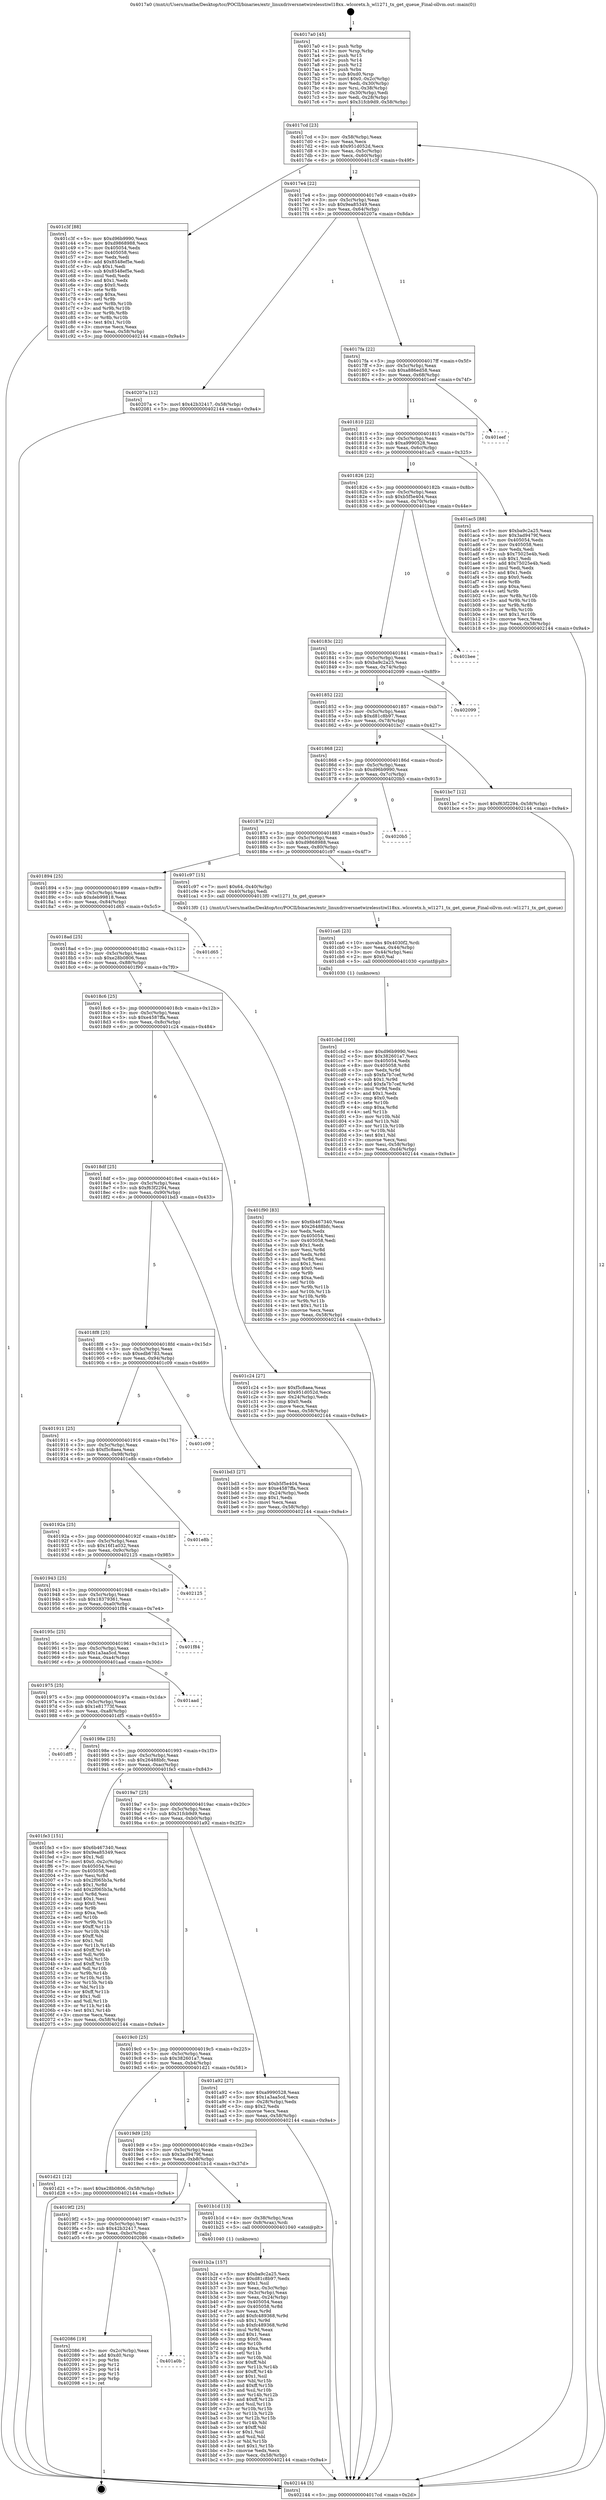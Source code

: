 digraph "0x4017a0" {
  label = "0x4017a0 (/mnt/c/Users/mathe/Desktop/tcc/POCII/binaries/extr_linuxdriversnetwirelesstiwl18xx..wlcoretx.h_wl1271_tx_get_queue_Final-ollvm.out::main(0))"
  labelloc = "t"
  node[shape=record]

  Entry [label="",width=0.3,height=0.3,shape=circle,fillcolor=black,style=filled]
  "0x4017cd" [label="{
     0x4017cd [23]\l
     | [instrs]\l
     &nbsp;&nbsp;0x4017cd \<+3\>: mov -0x58(%rbp),%eax\l
     &nbsp;&nbsp;0x4017d0 \<+2\>: mov %eax,%ecx\l
     &nbsp;&nbsp;0x4017d2 \<+6\>: sub $0x951d052d,%ecx\l
     &nbsp;&nbsp;0x4017d8 \<+3\>: mov %eax,-0x5c(%rbp)\l
     &nbsp;&nbsp;0x4017db \<+3\>: mov %ecx,-0x60(%rbp)\l
     &nbsp;&nbsp;0x4017de \<+6\>: je 0000000000401c3f \<main+0x49f\>\l
  }"]
  "0x401c3f" [label="{
     0x401c3f [88]\l
     | [instrs]\l
     &nbsp;&nbsp;0x401c3f \<+5\>: mov $0xd96b9990,%eax\l
     &nbsp;&nbsp;0x401c44 \<+5\>: mov $0xd9868988,%ecx\l
     &nbsp;&nbsp;0x401c49 \<+7\>: mov 0x405054,%edx\l
     &nbsp;&nbsp;0x401c50 \<+7\>: mov 0x405058,%esi\l
     &nbsp;&nbsp;0x401c57 \<+2\>: mov %edx,%edi\l
     &nbsp;&nbsp;0x401c59 \<+6\>: add $0x8548ef5e,%edi\l
     &nbsp;&nbsp;0x401c5f \<+3\>: sub $0x1,%edi\l
     &nbsp;&nbsp;0x401c62 \<+6\>: sub $0x8548ef5e,%edi\l
     &nbsp;&nbsp;0x401c68 \<+3\>: imul %edi,%edx\l
     &nbsp;&nbsp;0x401c6b \<+3\>: and $0x1,%edx\l
     &nbsp;&nbsp;0x401c6e \<+3\>: cmp $0x0,%edx\l
     &nbsp;&nbsp;0x401c71 \<+4\>: sete %r8b\l
     &nbsp;&nbsp;0x401c75 \<+3\>: cmp $0xa,%esi\l
     &nbsp;&nbsp;0x401c78 \<+4\>: setl %r9b\l
     &nbsp;&nbsp;0x401c7c \<+3\>: mov %r8b,%r10b\l
     &nbsp;&nbsp;0x401c7f \<+3\>: and %r9b,%r10b\l
     &nbsp;&nbsp;0x401c82 \<+3\>: xor %r9b,%r8b\l
     &nbsp;&nbsp;0x401c85 \<+3\>: or %r8b,%r10b\l
     &nbsp;&nbsp;0x401c88 \<+4\>: test $0x1,%r10b\l
     &nbsp;&nbsp;0x401c8c \<+3\>: cmovne %ecx,%eax\l
     &nbsp;&nbsp;0x401c8f \<+3\>: mov %eax,-0x58(%rbp)\l
     &nbsp;&nbsp;0x401c92 \<+5\>: jmp 0000000000402144 \<main+0x9a4\>\l
  }"]
  "0x4017e4" [label="{
     0x4017e4 [22]\l
     | [instrs]\l
     &nbsp;&nbsp;0x4017e4 \<+5\>: jmp 00000000004017e9 \<main+0x49\>\l
     &nbsp;&nbsp;0x4017e9 \<+3\>: mov -0x5c(%rbp),%eax\l
     &nbsp;&nbsp;0x4017ec \<+5\>: sub $0x9ea85349,%eax\l
     &nbsp;&nbsp;0x4017f1 \<+3\>: mov %eax,-0x64(%rbp)\l
     &nbsp;&nbsp;0x4017f4 \<+6\>: je 000000000040207a \<main+0x8da\>\l
  }"]
  Exit [label="",width=0.3,height=0.3,shape=circle,fillcolor=black,style=filled,peripheries=2]
  "0x40207a" [label="{
     0x40207a [12]\l
     | [instrs]\l
     &nbsp;&nbsp;0x40207a \<+7\>: movl $0x42b32417,-0x58(%rbp)\l
     &nbsp;&nbsp;0x402081 \<+5\>: jmp 0000000000402144 \<main+0x9a4\>\l
  }"]
  "0x4017fa" [label="{
     0x4017fa [22]\l
     | [instrs]\l
     &nbsp;&nbsp;0x4017fa \<+5\>: jmp 00000000004017ff \<main+0x5f\>\l
     &nbsp;&nbsp;0x4017ff \<+3\>: mov -0x5c(%rbp),%eax\l
     &nbsp;&nbsp;0x401802 \<+5\>: sub $0xa886ed58,%eax\l
     &nbsp;&nbsp;0x401807 \<+3\>: mov %eax,-0x68(%rbp)\l
     &nbsp;&nbsp;0x40180a \<+6\>: je 0000000000401eef \<main+0x74f\>\l
  }"]
  "0x401a0b" [label="{
     0x401a0b\l
  }", style=dashed]
  "0x401eef" [label="{
     0x401eef\l
  }", style=dashed]
  "0x401810" [label="{
     0x401810 [22]\l
     | [instrs]\l
     &nbsp;&nbsp;0x401810 \<+5\>: jmp 0000000000401815 \<main+0x75\>\l
     &nbsp;&nbsp;0x401815 \<+3\>: mov -0x5c(%rbp),%eax\l
     &nbsp;&nbsp;0x401818 \<+5\>: sub $0xa9990528,%eax\l
     &nbsp;&nbsp;0x40181d \<+3\>: mov %eax,-0x6c(%rbp)\l
     &nbsp;&nbsp;0x401820 \<+6\>: je 0000000000401ac5 \<main+0x325\>\l
  }"]
  "0x402086" [label="{
     0x402086 [19]\l
     | [instrs]\l
     &nbsp;&nbsp;0x402086 \<+3\>: mov -0x2c(%rbp),%eax\l
     &nbsp;&nbsp;0x402089 \<+7\>: add $0xd0,%rsp\l
     &nbsp;&nbsp;0x402090 \<+1\>: pop %rbx\l
     &nbsp;&nbsp;0x402091 \<+2\>: pop %r12\l
     &nbsp;&nbsp;0x402093 \<+2\>: pop %r14\l
     &nbsp;&nbsp;0x402095 \<+2\>: pop %r15\l
     &nbsp;&nbsp;0x402097 \<+1\>: pop %rbp\l
     &nbsp;&nbsp;0x402098 \<+1\>: ret\l
  }"]
  "0x401ac5" [label="{
     0x401ac5 [88]\l
     | [instrs]\l
     &nbsp;&nbsp;0x401ac5 \<+5\>: mov $0xba9c2a25,%eax\l
     &nbsp;&nbsp;0x401aca \<+5\>: mov $0x3ad9479f,%ecx\l
     &nbsp;&nbsp;0x401acf \<+7\>: mov 0x405054,%edx\l
     &nbsp;&nbsp;0x401ad6 \<+7\>: mov 0x405058,%esi\l
     &nbsp;&nbsp;0x401add \<+2\>: mov %edx,%edi\l
     &nbsp;&nbsp;0x401adf \<+6\>: sub $0x75025e4b,%edi\l
     &nbsp;&nbsp;0x401ae5 \<+3\>: sub $0x1,%edi\l
     &nbsp;&nbsp;0x401ae8 \<+6\>: add $0x75025e4b,%edi\l
     &nbsp;&nbsp;0x401aee \<+3\>: imul %edi,%edx\l
     &nbsp;&nbsp;0x401af1 \<+3\>: and $0x1,%edx\l
     &nbsp;&nbsp;0x401af4 \<+3\>: cmp $0x0,%edx\l
     &nbsp;&nbsp;0x401af7 \<+4\>: sete %r8b\l
     &nbsp;&nbsp;0x401afb \<+3\>: cmp $0xa,%esi\l
     &nbsp;&nbsp;0x401afe \<+4\>: setl %r9b\l
     &nbsp;&nbsp;0x401b02 \<+3\>: mov %r8b,%r10b\l
     &nbsp;&nbsp;0x401b05 \<+3\>: and %r9b,%r10b\l
     &nbsp;&nbsp;0x401b08 \<+3\>: xor %r9b,%r8b\l
     &nbsp;&nbsp;0x401b0b \<+3\>: or %r8b,%r10b\l
     &nbsp;&nbsp;0x401b0e \<+4\>: test $0x1,%r10b\l
     &nbsp;&nbsp;0x401b12 \<+3\>: cmovne %ecx,%eax\l
     &nbsp;&nbsp;0x401b15 \<+3\>: mov %eax,-0x58(%rbp)\l
     &nbsp;&nbsp;0x401b18 \<+5\>: jmp 0000000000402144 \<main+0x9a4\>\l
  }"]
  "0x401826" [label="{
     0x401826 [22]\l
     | [instrs]\l
     &nbsp;&nbsp;0x401826 \<+5\>: jmp 000000000040182b \<main+0x8b\>\l
     &nbsp;&nbsp;0x40182b \<+3\>: mov -0x5c(%rbp),%eax\l
     &nbsp;&nbsp;0x40182e \<+5\>: sub $0xb5f5e404,%eax\l
     &nbsp;&nbsp;0x401833 \<+3\>: mov %eax,-0x70(%rbp)\l
     &nbsp;&nbsp;0x401836 \<+6\>: je 0000000000401bee \<main+0x44e\>\l
  }"]
  "0x401cbd" [label="{
     0x401cbd [100]\l
     | [instrs]\l
     &nbsp;&nbsp;0x401cbd \<+5\>: mov $0xd96b9990,%esi\l
     &nbsp;&nbsp;0x401cc2 \<+5\>: mov $0x382601a7,%ecx\l
     &nbsp;&nbsp;0x401cc7 \<+7\>: mov 0x405054,%edx\l
     &nbsp;&nbsp;0x401cce \<+8\>: mov 0x405058,%r8d\l
     &nbsp;&nbsp;0x401cd6 \<+3\>: mov %edx,%r9d\l
     &nbsp;&nbsp;0x401cd9 \<+7\>: sub $0xfa7b7cef,%r9d\l
     &nbsp;&nbsp;0x401ce0 \<+4\>: sub $0x1,%r9d\l
     &nbsp;&nbsp;0x401ce4 \<+7\>: add $0xfa7b7cef,%r9d\l
     &nbsp;&nbsp;0x401ceb \<+4\>: imul %r9d,%edx\l
     &nbsp;&nbsp;0x401cef \<+3\>: and $0x1,%edx\l
     &nbsp;&nbsp;0x401cf2 \<+3\>: cmp $0x0,%edx\l
     &nbsp;&nbsp;0x401cf5 \<+4\>: sete %r10b\l
     &nbsp;&nbsp;0x401cf9 \<+4\>: cmp $0xa,%r8d\l
     &nbsp;&nbsp;0x401cfd \<+4\>: setl %r11b\l
     &nbsp;&nbsp;0x401d01 \<+3\>: mov %r10b,%bl\l
     &nbsp;&nbsp;0x401d04 \<+3\>: and %r11b,%bl\l
     &nbsp;&nbsp;0x401d07 \<+3\>: xor %r11b,%r10b\l
     &nbsp;&nbsp;0x401d0a \<+3\>: or %r10b,%bl\l
     &nbsp;&nbsp;0x401d0d \<+3\>: test $0x1,%bl\l
     &nbsp;&nbsp;0x401d10 \<+3\>: cmovne %ecx,%esi\l
     &nbsp;&nbsp;0x401d13 \<+3\>: mov %esi,-0x58(%rbp)\l
     &nbsp;&nbsp;0x401d16 \<+6\>: mov %eax,-0xd4(%rbp)\l
     &nbsp;&nbsp;0x401d1c \<+5\>: jmp 0000000000402144 \<main+0x9a4\>\l
  }"]
  "0x401bee" [label="{
     0x401bee\l
  }", style=dashed]
  "0x40183c" [label="{
     0x40183c [22]\l
     | [instrs]\l
     &nbsp;&nbsp;0x40183c \<+5\>: jmp 0000000000401841 \<main+0xa1\>\l
     &nbsp;&nbsp;0x401841 \<+3\>: mov -0x5c(%rbp),%eax\l
     &nbsp;&nbsp;0x401844 \<+5\>: sub $0xba9c2a25,%eax\l
     &nbsp;&nbsp;0x401849 \<+3\>: mov %eax,-0x74(%rbp)\l
     &nbsp;&nbsp;0x40184c \<+6\>: je 0000000000402099 \<main+0x8f9\>\l
  }"]
  "0x401ca6" [label="{
     0x401ca6 [23]\l
     | [instrs]\l
     &nbsp;&nbsp;0x401ca6 \<+10\>: movabs $0x4030f2,%rdi\l
     &nbsp;&nbsp;0x401cb0 \<+3\>: mov %eax,-0x44(%rbp)\l
     &nbsp;&nbsp;0x401cb3 \<+3\>: mov -0x44(%rbp),%esi\l
     &nbsp;&nbsp;0x401cb6 \<+2\>: mov $0x0,%al\l
     &nbsp;&nbsp;0x401cb8 \<+5\>: call 0000000000401030 \<printf@plt\>\l
     | [calls]\l
     &nbsp;&nbsp;0x401030 \{1\} (unknown)\l
  }"]
  "0x402099" [label="{
     0x402099\l
  }", style=dashed]
  "0x401852" [label="{
     0x401852 [22]\l
     | [instrs]\l
     &nbsp;&nbsp;0x401852 \<+5\>: jmp 0000000000401857 \<main+0xb7\>\l
     &nbsp;&nbsp;0x401857 \<+3\>: mov -0x5c(%rbp),%eax\l
     &nbsp;&nbsp;0x40185a \<+5\>: sub $0xd81c8b97,%eax\l
     &nbsp;&nbsp;0x40185f \<+3\>: mov %eax,-0x78(%rbp)\l
     &nbsp;&nbsp;0x401862 \<+6\>: je 0000000000401bc7 \<main+0x427\>\l
  }"]
  "0x401b2a" [label="{
     0x401b2a [157]\l
     | [instrs]\l
     &nbsp;&nbsp;0x401b2a \<+5\>: mov $0xba9c2a25,%ecx\l
     &nbsp;&nbsp;0x401b2f \<+5\>: mov $0xd81c8b97,%edx\l
     &nbsp;&nbsp;0x401b34 \<+3\>: mov $0x1,%sil\l
     &nbsp;&nbsp;0x401b37 \<+3\>: mov %eax,-0x3c(%rbp)\l
     &nbsp;&nbsp;0x401b3a \<+3\>: mov -0x3c(%rbp),%eax\l
     &nbsp;&nbsp;0x401b3d \<+3\>: mov %eax,-0x24(%rbp)\l
     &nbsp;&nbsp;0x401b40 \<+7\>: mov 0x405054,%eax\l
     &nbsp;&nbsp;0x401b47 \<+8\>: mov 0x405058,%r8d\l
     &nbsp;&nbsp;0x401b4f \<+3\>: mov %eax,%r9d\l
     &nbsp;&nbsp;0x401b52 \<+7\>: add $0xfc489368,%r9d\l
     &nbsp;&nbsp;0x401b59 \<+4\>: sub $0x1,%r9d\l
     &nbsp;&nbsp;0x401b5d \<+7\>: sub $0xfc489368,%r9d\l
     &nbsp;&nbsp;0x401b64 \<+4\>: imul %r9d,%eax\l
     &nbsp;&nbsp;0x401b68 \<+3\>: and $0x1,%eax\l
     &nbsp;&nbsp;0x401b6b \<+3\>: cmp $0x0,%eax\l
     &nbsp;&nbsp;0x401b6e \<+4\>: sete %r10b\l
     &nbsp;&nbsp;0x401b72 \<+4\>: cmp $0xa,%r8d\l
     &nbsp;&nbsp;0x401b76 \<+4\>: setl %r11b\l
     &nbsp;&nbsp;0x401b7a \<+3\>: mov %r10b,%bl\l
     &nbsp;&nbsp;0x401b7d \<+3\>: xor $0xff,%bl\l
     &nbsp;&nbsp;0x401b80 \<+3\>: mov %r11b,%r14b\l
     &nbsp;&nbsp;0x401b83 \<+4\>: xor $0xff,%r14b\l
     &nbsp;&nbsp;0x401b87 \<+4\>: xor $0x1,%sil\l
     &nbsp;&nbsp;0x401b8b \<+3\>: mov %bl,%r15b\l
     &nbsp;&nbsp;0x401b8e \<+4\>: and $0xff,%r15b\l
     &nbsp;&nbsp;0x401b92 \<+3\>: and %sil,%r10b\l
     &nbsp;&nbsp;0x401b95 \<+3\>: mov %r14b,%r12b\l
     &nbsp;&nbsp;0x401b98 \<+4\>: and $0xff,%r12b\l
     &nbsp;&nbsp;0x401b9c \<+3\>: and %sil,%r11b\l
     &nbsp;&nbsp;0x401b9f \<+3\>: or %r10b,%r15b\l
     &nbsp;&nbsp;0x401ba2 \<+3\>: or %r11b,%r12b\l
     &nbsp;&nbsp;0x401ba5 \<+3\>: xor %r12b,%r15b\l
     &nbsp;&nbsp;0x401ba8 \<+3\>: or %r14b,%bl\l
     &nbsp;&nbsp;0x401bab \<+3\>: xor $0xff,%bl\l
     &nbsp;&nbsp;0x401bae \<+4\>: or $0x1,%sil\l
     &nbsp;&nbsp;0x401bb2 \<+3\>: and %sil,%bl\l
     &nbsp;&nbsp;0x401bb5 \<+3\>: or %bl,%r15b\l
     &nbsp;&nbsp;0x401bb8 \<+4\>: test $0x1,%r15b\l
     &nbsp;&nbsp;0x401bbc \<+3\>: cmovne %edx,%ecx\l
     &nbsp;&nbsp;0x401bbf \<+3\>: mov %ecx,-0x58(%rbp)\l
     &nbsp;&nbsp;0x401bc2 \<+5\>: jmp 0000000000402144 \<main+0x9a4\>\l
  }"]
  "0x401bc7" [label="{
     0x401bc7 [12]\l
     | [instrs]\l
     &nbsp;&nbsp;0x401bc7 \<+7\>: movl $0xf63f2294,-0x58(%rbp)\l
     &nbsp;&nbsp;0x401bce \<+5\>: jmp 0000000000402144 \<main+0x9a4\>\l
  }"]
  "0x401868" [label="{
     0x401868 [22]\l
     | [instrs]\l
     &nbsp;&nbsp;0x401868 \<+5\>: jmp 000000000040186d \<main+0xcd\>\l
     &nbsp;&nbsp;0x40186d \<+3\>: mov -0x5c(%rbp),%eax\l
     &nbsp;&nbsp;0x401870 \<+5\>: sub $0xd96b9990,%eax\l
     &nbsp;&nbsp;0x401875 \<+3\>: mov %eax,-0x7c(%rbp)\l
     &nbsp;&nbsp;0x401878 \<+6\>: je 00000000004020b5 \<main+0x915\>\l
  }"]
  "0x4019f2" [label="{
     0x4019f2 [25]\l
     | [instrs]\l
     &nbsp;&nbsp;0x4019f2 \<+5\>: jmp 00000000004019f7 \<main+0x257\>\l
     &nbsp;&nbsp;0x4019f7 \<+3\>: mov -0x5c(%rbp),%eax\l
     &nbsp;&nbsp;0x4019fa \<+5\>: sub $0x42b32417,%eax\l
     &nbsp;&nbsp;0x4019ff \<+6\>: mov %eax,-0xbc(%rbp)\l
     &nbsp;&nbsp;0x401a05 \<+6\>: je 0000000000402086 \<main+0x8e6\>\l
  }"]
  "0x4020b5" [label="{
     0x4020b5\l
  }", style=dashed]
  "0x40187e" [label="{
     0x40187e [22]\l
     | [instrs]\l
     &nbsp;&nbsp;0x40187e \<+5\>: jmp 0000000000401883 \<main+0xe3\>\l
     &nbsp;&nbsp;0x401883 \<+3\>: mov -0x5c(%rbp),%eax\l
     &nbsp;&nbsp;0x401886 \<+5\>: sub $0xd9868988,%eax\l
     &nbsp;&nbsp;0x40188b \<+3\>: mov %eax,-0x80(%rbp)\l
     &nbsp;&nbsp;0x40188e \<+6\>: je 0000000000401c97 \<main+0x4f7\>\l
  }"]
  "0x401b1d" [label="{
     0x401b1d [13]\l
     | [instrs]\l
     &nbsp;&nbsp;0x401b1d \<+4\>: mov -0x38(%rbp),%rax\l
     &nbsp;&nbsp;0x401b21 \<+4\>: mov 0x8(%rax),%rdi\l
     &nbsp;&nbsp;0x401b25 \<+5\>: call 0000000000401040 \<atoi@plt\>\l
     | [calls]\l
     &nbsp;&nbsp;0x401040 \{1\} (unknown)\l
  }"]
  "0x401c97" [label="{
     0x401c97 [15]\l
     | [instrs]\l
     &nbsp;&nbsp;0x401c97 \<+7\>: movl $0x64,-0x40(%rbp)\l
     &nbsp;&nbsp;0x401c9e \<+3\>: mov -0x40(%rbp),%edi\l
     &nbsp;&nbsp;0x401ca1 \<+5\>: call 00000000004013f0 \<wl1271_tx_get_queue\>\l
     | [calls]\l
     &nbsp;&nbsp;0x4013f0 \{1\} (/mnt/c/Users/mathe/Desktop/tcc/POCII/binaries/extr_linuxdriversnetwirelesstiwl18xx..wlcoretx.h_wl1271_tx_get_queue_Final-ollvm.out::wl1271_tx_get_queue)\l
  }"]
  "0x401894" [label="{
     0x401894 [25]\l
     | [instrs]\l
     &nbsp;&nbsp;0x401894 \<+5\>: jmp 0000000000401899 \<main+0xf9\>\l
     &nbsp;&nbsp;0x401899 \<+3\>: mov -0x5c(%rbp),%eax\l
     &nbsp;&nbsp;0x40189c \<+5\>: sub $0xdeb99818,%eax\l
     &nbsp;&nbsp;0x4018a1 \<+6\>: mov %eax,-0x84(%rbp)\l
     &nbsp;&nbsp;0x4018a7 \<+6\>: je 0000000000401d65 \<main+0x5c5\>\l
  }"]
  "0x4019d9" [label="{
     0x4019d9 [25]\l
     | [instrs]\l
     &nbsp;&nbsp;0x4019d9 \<+5\>: jmp 00000000004019de \<main+0x23e\>\l
     &nbsp;&nbsp;0x4019de \<+3\>: mov -0x5c(%rbp),%eax\l
     &nbsp;&nbsp;0x4019e1 \<+5\>: sub $0x3ad9479f,%eax\l
     &nbsp;&nbsp;0x4019e6 \<+6\>: mov %eax,-0xb8(%rbp)\l
     &nbsp;&nbsp;0x4019ec \<+6\>: je 0000000000401b1d \<main+0x37d\>\l
  }"]
  "0x401d65" [label="{
     0x401d65\l
  }", style=dashed]
  "0x4018ad" [label="{
     0x4018ad [25]\l
     | [instrs]\l
     &nbsp;&nbsp;0x4018ad \<+5\>: jmp 00000000004018b2 \<main+0x112\>\l
     &nbsp;&nbsp;0x4018b2 \<+3\>: mov -0x5c(%rbp),%eax\l
     &nbsp;&nbsp;0x4018b5 \<+5\>: sub $0xe28b0806,%eax\l
     &nbsp;&nbsp;0x4018ba \<+6\>: mov %eax,-0x88(%rbp)\l
     &nbsp;&nbsp;0x4018c0 \<+6\>: je 0000000000401f90 \<main+0x7f0\>\l
  }"]
  "0x401d21" [label="{
     0x401d21 [12]\l
     | [instrs]\l
     &nbsp;&nbsp;0x401d21 \<+7\>: movl $0xe28b0806,-0x58(%rbp)\l
     &nbsp;&nbsp;0x401d28 \<+5\>: jmp 0000000000402144 \<main+0x9a4\>\l
  }"]
  "0x401f90" [label="{
     0x401f90 [83]\l
     | [instrs]\l
     &nbsp;&nbsp;0x401f90 \<+5\>: mov $0x6b467340,%eax\l
     &nbsp;&nbsp;0x401f95 \<+5\>: mov $0x26488bfc,%ecx\l
     &nbsp;&nbsp;0x401f9a \<+2\>: xor %edx,%edx\l
     &nbsp;&nbsp;0x401f9c \<+7\>: mov 0x405054,%esi\l
     &nbsp;&nbsp;0x401fa3 \<+7\>: mov 0x405058,%edi\l
     &nbsp;&nbsp;0x401faa \<+3\>: sub $0x1,%edx\l
     &nbsp;&nbsp;0x401fad \<+3\>: mov %esi,%r8d\l
     &nbsp;&nbsp;0x401fb0 \<+3\>: add %edx,%r8d\l
     &nbsp;&nbsp;0x401fb3 \<+4\>: imul %r8d,%esi\l
     &nbsp;&nbsp;0x401fb7 \<+3\>: and $0x1,%esi\l
     &nbsp;&nbsp;0x401fba \<+3\>: cmp $0x0,%esi\l
     &nbsp;&nbsp;0x401fbd \<+4\>: sete %r9b\l
     &nbsp;&nbsp;0x401fc1 \<+3\>: cmp $0xa,%edi\l
     &nbsp;&nbsp;0x401fc4 \<+4\>: setl %r10b\l
     &nbsp;&nbsp;0x401fc8 \<+3\>: mov %r9b,%r11b\l
     &nbsp;&nbsp;0x401fcb \<+3\>: and %r10b,%r11b\l
     &nbsp;&nbsp;0x401fce \<+3\>: xor %r10b,%r9b\l
     &nbsp;&nbsp;0x401fd1 \<+3\>: or %r9b,%r11b\l
     &nbsp;&nbsp;0x401fd4 \<+4\>: test $0x1,%r11b\l
     &nbsp;&nbsp;0x401fd8 \<+3\>: cmovne %ecx,%eax\l
     &nbsp;&nbsp;0x401fdb \<+3\>: mov %eax,-0x58(%rbp)\l
     &nbsp;&nbsp;0x401fde \<+5\>: jmp 0000000000402144 \<main+0x9a4\>\l
  }"]
  "0x4018c6" [label="{
     0x4018c6 [25]\l
     | [instrs]\l
     &nbsp;&nbsp;0x4018c6 \<+5\>: jmp 00000000004018cb \<main+0x12b\>\l
     &nbsp;&nbsp;0x4018cb \<+3\>: mov -0x5c(%rbp),%eax\l
     &nbsp;&nbsp;0x4018ce \<+5\>: sub $0xe4587ffa,%eax\l
     &nbsp;&nbsp;0x4018d3 \<+6\>: mov %eax,-0x8c(%rbp)\l
     &nbsp;&nbsp;0x4018d9 \<+6\>: je 0000000000401c24 \<main+0x484\>\l
  }"]
  "0x4017a0" [label="{
     0x4017a0 [45]\l
     | [instrs]\l
     &nbsp;&nbsp;0x4017a0 \<+1\>: push %rbp\l
     &nbsp;&nbsp;0x4017a1 \<+3\>: mov %rsp,%rbp\l
     &nbsp;&nbsp;0x4017a4 \<+2\>: push %r15\l
     &nbsp;&nbsp;0x4017a6 \<+2\>: push %r14\l
     &nbsp;&nbsp;0x4017a8 \<+2\>: push %r12\l
     &nbsp;&nbsp;0x4017aa \<+1\>: push %rbx\l
     &nbsp;&nbsp;0x4017ab \<+7\>: sub $0xd0,%rsp\l
     &nbsp;&nbsp;0x4017b2 \<+7\>: movl $0x0,-0x2c(%rbp)\l
     &nbsp;&nbsp;0x4017b9 \<+3\>: mov %edi,-0x30(%rbp)\l
     &nbsp;&nbsp;0x4017bc \<+4\>: mov %rsi,-0x38(%rbp)\l
     &nbsp;&nbsp;0x4017c0 \<+3\>: mov -0x30(%rbp),%edi\l
     &nbsp;&nbsp;0x4017c3 \<+3\>: mov %edi,-0x28(%rbp)\l
     &nbsp;&nbsp;0x4017c6 \<+7\>: movl $0x31fcb9d9,-0x58(%rbp)\l
  }"]
  "0x401c24" [label="{
     0x401c24 [27]\l
     | [instrs]\l
     &nbsp;&nbsp;0x401c24 \<+5\>: mov $0xf5c8aea,%eax\l
     &nbsp;&nbsp;0x401c29 \<+5\>: mov $0x951d052d,%ecx\l
     &nbsp;&nbsp;0x401c2e \<+3\>: mov -0x24(%rbp),%edx\l
     &nbsp;&nbsp;0x401c31 \<+3\>: cmp $0x0,%edx\l
     &nbsp;&nbsp;0x401c34 \<+3\>: cmove %ecx,%eax\l
     &nbsp;&nbsp;0x401c37 \<+3\>: mov %eax,-0x58(%rbp)\l
     &nbsp;&nbsp;0x401c3a \<+5\>: jmp 0000000000402144 \<main+0x9a4\>\l
  }"]
  "0x4018df" [label="{
     0x4018df [25]\l
     | [instrs]\l
     &nbsp;&nbsp;0x4018df \<+5\>: jmp 00000000004018e4 \<main+0x144\>\l
     &nbsp;&nbsp;0x4018e4 \<+3\>: mov -0x5c(%rbp),%eax\l
     &nbsp;&nbsp;0x4018e7 \<+5\>: sub $0xf63f2294,%eax\l
     &nbsp;&nbsp;0x4018ec \<+6\>: mov %eax,-0x90(%rbp)\l
     &nbsp;&nbsp;0x4018f2 \<+6\>: je 0000000000401bd3 \<main+0x433\>\l
  }"]
  "0x402144" [label="{
     0x402144 [5]\l
     | [instrs]\l
     &nbsp;&nbsp;0x402144 \<+5\>: jmp 00000000004017cd \<main+0x2d\>\l
  }"]
  "0x401bd3" [label="{
     0x401bd3 [27]\l
     | [instrs]\l
     &nbsp;&nbsp;0x401bd3 \<+5\>: mov $0xb5f5e404,%eax\l
     &nbsp;&nbsp;0x401bd8 \<+5\>: mov $0xe4587ffa,%ecx\l
     &nbsp;&nbsp;0x401bdd \<+3\>: mov -0x24(%rbp),%edx\l
     &nbsp;&nbsp;0x401be0 \<+3\>: cmp $0x1,%edx\l
     &nbsp;&nbsp;0x401be3 \<+3\>: cmovl %ecx,%eax\l
     &nbsp;&nbsp;0x401be6 \<+3\>: mov %eax,-0x58(%rbp)\l
     &nbsp;&nbsp;0x401be9 \<+5\>: jmp 0000000000402144 \<main+0x9a4\>\l
  }"]
  "0x4018f8" [label="{
     0x4018f8 [25]\l
     | [instrs]\l
     &nbsp;&nbsp;0x4018f8 \<+5\>: jmp 00000000004018fd \<main+0x15d\>\l
     &nbsp;&nbsp;0x4018fd \<+3\>: mov -0x5c(%rbp),%eax\l
     &nbsp;&nbsp;0x401900 \<+5\>: sub $0xedb6783,%eax\l
     &nbsp;&nbsp;0x401905 \<+6\>: mov %eax,-0x94(%rbp)\l
     &nbsp;&nbsp;0x40190b \<+6\>: je 0000000000401c09 \<main+0x469\>\l
  }"]
  "0x4019c0" [label="{
     0x4019c0 [25]\l
     | [instrs]\l
     &nbsp;&nbsp;0x4019c0 \<+5\>: jmp 00000000004019c5 \<main+0x225\>\l
     &nbsp;&nbsp;0x4019c5 \<+3\>: mov -0x5c(%rbp),%eax\l
     &nbsp;&nbsp;0x4019c8 \<+5\>: sub $0x382601a7,%eax\l
     &nbsp;&nbsp;0x4019cd \<+6\>: mov %eax,-0xb4(%rbp)\l
     &nbsp;&nbsp;0x4019d3 \<+6\>: je 0000000000401d21 \<main+0x581\>\l
  }"]
  "0x401c09" [label="{
     0x401c09\l
  }", style=dashed]
  "0x401911" [label="{
     0x401911 [25]\l
     | [instrs]\l
     &nbsp;&nbsp;0x401911 \<+5\>: jmp 0000000000401916 \<main+0x176\>\l
     &nbsp;&nbsp;0x401916 \<+3\>: mov -0x5c(%rbp),%eax\l
     &nbsp;&nbsp;0x401919 \<+5\>: sub $0xf5c8aea,%eax\l
     &nbsp;&nbsp;0x40191e \<+6\>: mov %eax,-0x98(%rbp)\l
     &nbsp;&nbsp;0x401924 \<+6\>: je 0000000000401e8b \<main+0x6eb\>\l
  }"]
  "0x401a92" [label="{
     0x401a92 [27]\l
     | [instrs]\l
     &nbsp;&nbsp;0x401a92 \<+5\>: mov $0xa9990528,%eax\l
     &nbsp;&nbsp;0x401a97 \<+5\>: mov $0x1a3aa5cd,%ecx\l
     &nbsp;&nbsp;0x401a9c \<+3\>: mov -0x28(%rbp),%edx\l
     &nbsp;&nbsp;0x401a9f \<+3\>: cmp $0x2,%edx\l
     &nbsp;&nbsp;0x401aa2 \<+3\>: cmovne %ecx,%eax\l
     &nbsp;&nbsp;0x401aa5 \<+3\>: mov %eax,-0x58(%rbp)\l
     &nbsp;&nbsp;0x401aa8 \<+5\>: jmp 0000000000402144 \<main+0x9a4\>\l
  }"]
  "0x401e8b" [label="{
     0x401e8b\l
  }", style=dashed]
  "0x40192a" [label="{
     0x40192a [25]\l
     | [instrs]\l
     &nbsp;&nbsp;0x40192a \<+5\>: jmp 000000000040192f \<main+0x18f\>\l
     &nbsp;&nbsp;0x40192f \<+3\>: mov -0x5c(%rbp),%eax\l
     &nbsp;&nbsp;0x401932 \<+5\>: sub $0x16f1a032,%eax\l
     &nbsp;&nbsp;0x401937 \<+6\>: mov %eax,-0x9c(%rbp)\l
     &nbsp;&nbsp;0x40193d \<+6\>: je 0000000000402125 \<main+0x985\>\l
  }"]
  "0x4019a7" [label="{
     0x4019a7 [25]\l
     | [instrs]\l
     &nbsp;&nbsp;0x4019a7 \<+5\>: jmp 00000000004019ac \<main+0x20c\>\l
     &nbsp;&nbsp;0x4019ac \<+3\>: mov -0x5c(%rbp),%eax\l
     &nbsp;&nbsp;0x4019af \<+5\>: sub $0x31fcb9d9,%eax\l
     &nbsp;&nbsp;0x4019b4 \<+6\>: mov %eax,-0xb0(%rbp)\l
     &nbsp;&nbsp;0x4019ba \<+6\>: je 0000000000401a92 \<main+0x2f2\>\l
  }"]
  "0x402125" [label="{
     0x402125\l
  }", style=dashed]
  "0x401943" [label="{
     0x401943 [25]\l
     | [instrs]\l
     &nbsp;&nbsp;0x401943 \<+5\>: jmp 0000000000401948 \<main+0x1a8\>\l
     &nbsp;&nbsp;0x401948 \<+3\>: mov -0x5c(%rbp),%eax\l
     &nbsp;&nbsp;0x40194b \<+5\>: sub $0x18379361,%eax\l
     &nbsp;&nbsp;0x401950 \<+6\>: mov %eax,-0xa0(%rbp)\l
     &nbsp;&nbsp;0x401956 \<+6\>: je 0000000000401f84 \<main+0x7e4\>\l
  }"]
  "0x401fe3" [label="{
     0x401fe3 [151]\l
     | [instrs]\l
     &nbsp;&nbsp;0x401fe3 \<+5\>: mov $0x6b467340,%eax\l
     &nbsp;&nbsp;0x401fe8 \<+5\>: mov $0x9ea85349,%ecx\l
     &nbsp;&nbsp;0x401fed \<+2\>: mov $0x1,%dl\l
     &nbsp;&nbsp;0x401fef \<+7\>: movl $0x0,-0x2c(%rbp)\l
     &nbsp;&nbsp;0x401ff6 \<+7\>: mov 0x405054,%esi\l
     &nbsp;&nbsp;0x401ffd \<+7\>: mov 0x405058,%edi\l
     &nbsp;&nbsp;0x402004 \<+3\>: mov %esi,%r8d\l
     &nbsp;&nbsp;0x402007 \<+7\>: sub $0x2f065b3a,%r8d\l
     &nbsp;&nbsp;0x40200e \<+4\>: sub $0x1,%r8d\l
     &nbsp;&nbsp;0x402012 \<+7\>: add $0x2f065b3a,%r8d\l
     &nbsp;&nbsp;0x402019 \<+4\>: imul %r8d,%esi\l
     &nbsp;&nbsp;0x40201d \<+3\>: and $0x1,%esi\l
     &nbsp;&nbsp;0x402020 \<+3\>: cmp $0x0,%esi\l
     &nbsp;&nbsp;0x402023 \<+4\>: sete %r9b\l
     &nbsp;&nbsp;0x402027 \<+3\>: cmp $0xa,%edi\l
     &nbsp;&nbsp;0x40202a \<+4\>: setl %r10b\l
     &nbsp;&nbsp;0x40202e \<+3\>: mov %r9b,%r11b\l
     &nbsp;&nbsp;0x402031 \<+4\>: xor $0xff,%r11b\l
     &nbsp;&nbsp;0x402035 \<+3\>: mov %r10b,%bl\l
     &nbsp;&nbsp;0x402038 \<+3\>: xor $0xff,%bl\l
     &nbsp;&nbsp;0x40203b \<+3\>: xor $0x1,%dl\l
     &nbsp;&nbsp;0x40203e \<+3\>: mov %r11b,%r14b\l
     &nbsp;&nbsp;0x402041 \<+4\>: and $0xff,%r14b\l
     &nbsp;&nbsp;0x402045 \<+3\>: and %dl,%r9b\l
     &nbsp;&nbsp;0x402048 \<+3\>: mov %bl,%r15b\l
     &nbsp;&nbsp;0x40204b \<+4\>: and $0xff,%r15b\l
     &nbsp;&nbsp;0x40204f \<+3\>: and %dl,%r10b\l
     &nbsp;&nbsp;0x402052 \<+3\>: or %r9b,%r14b\l
     &nbsp;&nbsp;0x402055 \<+3\>: or %r10b,%r15b\l
     &nbsp;&nbsp;0x402058 \<+3\>: xor %r15b,%r14b\l
     &nbsp;&nbsp;0x40205b \<+3\>: or %bl,%r11b\l
     &nbsp;&nbsp;0x40205e \<+4\>: xor $0xff,%r11b\l
     &nbsp;&nbsp;0x402062 \<+3\>: or $0x1,%dl\l
     &nbsp;&nbsp;0x402065 \<+3\>: and %dl,%r11b\l
     &nbsp;&nbsp;0x402068 \<+3\>: or %r11b,%r14b\l
     &nbsp;&nbsp;0x40206b \<+4\>: test $0x1,%r14b\l
     &nbsp;&nbsp;0x40206f \<+3\>: cmovne %ecx,%eax\l
     &nbsp;&nbsp;0x402072 \<+3\>: mov %eax,-0x58(%rbp)\l
     &nbsp;&nbsp;0x402075 \<+5\>: jmp 0000000000402144 \<main+0x9a4\>\l
  }"]
  "0x401f84" [label="{
     0x401f84\l
  }", style=dashed]
  "0x40195c" [label="{
     0x40195c [25]\l
     | [instrs]\l
     &nbsp;&nbsp;0x40195c \<+5\>: jmp 0000000000401961 \<main+0x1c1\>\l
     &nbsp;&nbsp;0x401961 \<+3\>: mov -0x5c(%rbp),%eax\l
     &nbsp;&nbsp;0x401964 \<+5\>: sub $0x1a3aa5cd,%eax\l
     &nbsp;&nbsp;0x401969 \<+6\>: mov %eax,-0xa4(%rbp)\l
     &nbsp;&nbsp;0x40196f \<+6\>: je 0000000000401aad \<main+0x30d\>\l
  }"]
  "0x40198e" [label="{
     0x40198e [25]\l
     | [instrs]\l
     &nbsp;&nbsp;0x40198e \<+5\>: jmp 0000000000401993 \<main+0x1f3\>\l
     &nbsp;&nbsp;0x401993 \<+3\>: mov -0x5c(%rbp),%eax\l
     &nbsp;&nbsp;0x401996 \<+5\>: sub $0x26488bfc,%eax\l
     &nbsp;&nbsp;0x40199b \<+6\>: mov %eax,-0xac(%rbp)\l
     &nbsp;&nbsp;0x4019a1 \<+6\>: je 0000000000401fe3 \<main+0x843\>\l
  }"]
  "0x401aad" [label="{
     0x401aad\l
  }", style=dashed]
  "0x401975" [label="{
     0x401975 [25]\l
     | [instrs]\l
     &nbsp;&nbsp;0x401975 \<+5\>: jmp 000000000040197a \<main+0x1da\>\l
     &nbsp;&nbsp;0x40197a \<+3\>: mov -0x5c(%rbp),%eax\l
     &nbsp;&nbsp;0x40197d \<+5\>: sub $0x1e81773f,%eax\l
     &nbsp;&nbsp;0x401982 \<+6\>: mov %eax,-0xa8(%rbp)\l
     &nbsp;&nbsp;0x401988 \<+6\>: je 0000000000401df5 \<main+0x655\>\l
  }"]
  "0x401df5" [label="{
     0x401df5\l
  }", style=dashed]
  Entry -> "0x4017a0" [label=" 1"]
  "0x4017cd" -> "0x401c3f" [label=" 1"]
  "0x4017cd" -> "0x4017e4" [label=" 12"]
  "0x402086" -> Exit [label=" 1"]
  "0x4017e4" -> "0x40207a" [label=" 1"]
  "0x4017e4" -> "0x4017fa" [label=" 11"]
  "0x4019f2" -> "0x401a0b" [label=" 0"]
  "0x4017fa" -> "0x401eef" [label=" 0"]
  "0x4017fa" -> "0x401810" [label=" 11"]
  "0x4019f2" -> "0x402086" [label=" 1"]
  "0x401810" -> "0x401ac5" [label=" 1"]
  "0x401810" -> "0x401826" [label=" 10"]
  "0x40207a" -> "0x402144" [label=" 1"]
  "0x401826" -> "0x401bee" [label=" 0"]
  "0x401826" -> "0x40183c" [label=" 10"]
  "0x401fe3" -> "0x402144" [label=" 1"]
  "0x40183c" -> "0x402099" [label=" 0"]
  "0x40183c" -> "0x401852" [label=" 10"]
  "0x401f90" -> "0x402144" [label=" 1"]
  "0x401852" -> "0x401bc7" [label=" 1"]
  "0x401852" -> "0x401868" [label=" 9"]
  "0x401d21" -> "0x402144" [label=" 1"]
  "0x401868" -> "0x4020b5" [label=" 0"]
  "0x401868" -> "0x40187e" [label=" 9"]
  "0x401cbd" -> "0x402144" [label=" 1"]
  "0x40187e" -> "0x401c97" [label=" 1"]
  "0x40187e" -> "0x401894" [label=" 8"]
  "0x401ca6" -> "0x401cbd" [label=" 1"]
  "0x401894" -> "0x401d65" [label=" 0"]
  "0x401894" -> "0x4018ad" [label=" 8"]
  "0x401c3f" -> "0x402144" [label=" 1"]
  "0x4018ad" -> "0x401f90" [label=" 1"]
  "0x4018ad" -> "0x4018c6" [label=" 7"]
  "0x401c24" -> "0x402144" [label=" 1"]
  "0x4018c6" -> "0x401c24" [label=" 1"]
  "0x4018c6" -> "0x4018df" [label=" 6"]
  "0x401bc7" -> "0x402144" [label=" 1"]
  "0x4018df" -> "0x401bd3" [label=" 1"]
  "0x4018df" -> "0x4018f8" [label=" 5"]
  "0x401b2a" -> "0x402144" [label=" 1"]
  "0x4018f8" -> "0x401c09" [label=" 0"]
  "0x4018f8" -> "0x401911" [label=" 5"]
  "0x401b1d" -> "0x401b2a" [label=" 1"]
  "0x401911" -> "0x401e8b" [label=" 0"]
  "0x401911" -> "0x40192a" [label=" 5"]
  "0x4019d9" -> "0x4019f2" [label=" 1"]
  "0x40192a" -> "0x402125" [label=" 0"]
  "0x40192a" -> "0x401943" [label=" 5"]
  "0x401c97" -> "0x401ca6" [label=" 1"]
  "0x401943" -> "0x401f84" [label=" 0"]
  "0x401943" -> "0x40195c" [label=" 5"]
  "0x4019c0" -> "0x4019d9" [label=" 2"]
  "0x40195c" -> "0x401aad" [label=" 0"]
  "0x40195c" -> "0x401975" [label=" 5"]
  "0x401bd3" -> "0x402144" [label=" 1"]
  "0x401975" -> "0x401df5" [label=" 0"]
  "0x401975" -> "0x40198e" [label=" 5"]
  "0x4019c0" -> "0x401d21" [label=" 1"]
  "0x40198e" -> "0x401fe3" [label=" 1"]
  "0x40198e" -> "0x4019a7" [label=" 4"]
  "0x4019d9" -> "0x401b1d" [label=" 1"]
  "0x4019a7" -> "0x401a92" [label=" 1"]
  "0x4019a7" -> "0x4019c0" [label=" 3"]
  "0x401a92" -> "0x402144" [label=" 1"]
  "0x4017a0" -> "0x4017cd" [label=" 1"]
  "0x402144" -> "0x4017cd" [label=" 12"]
  "0x401ac5" -> "0x402144" [label=" 1"]
}
